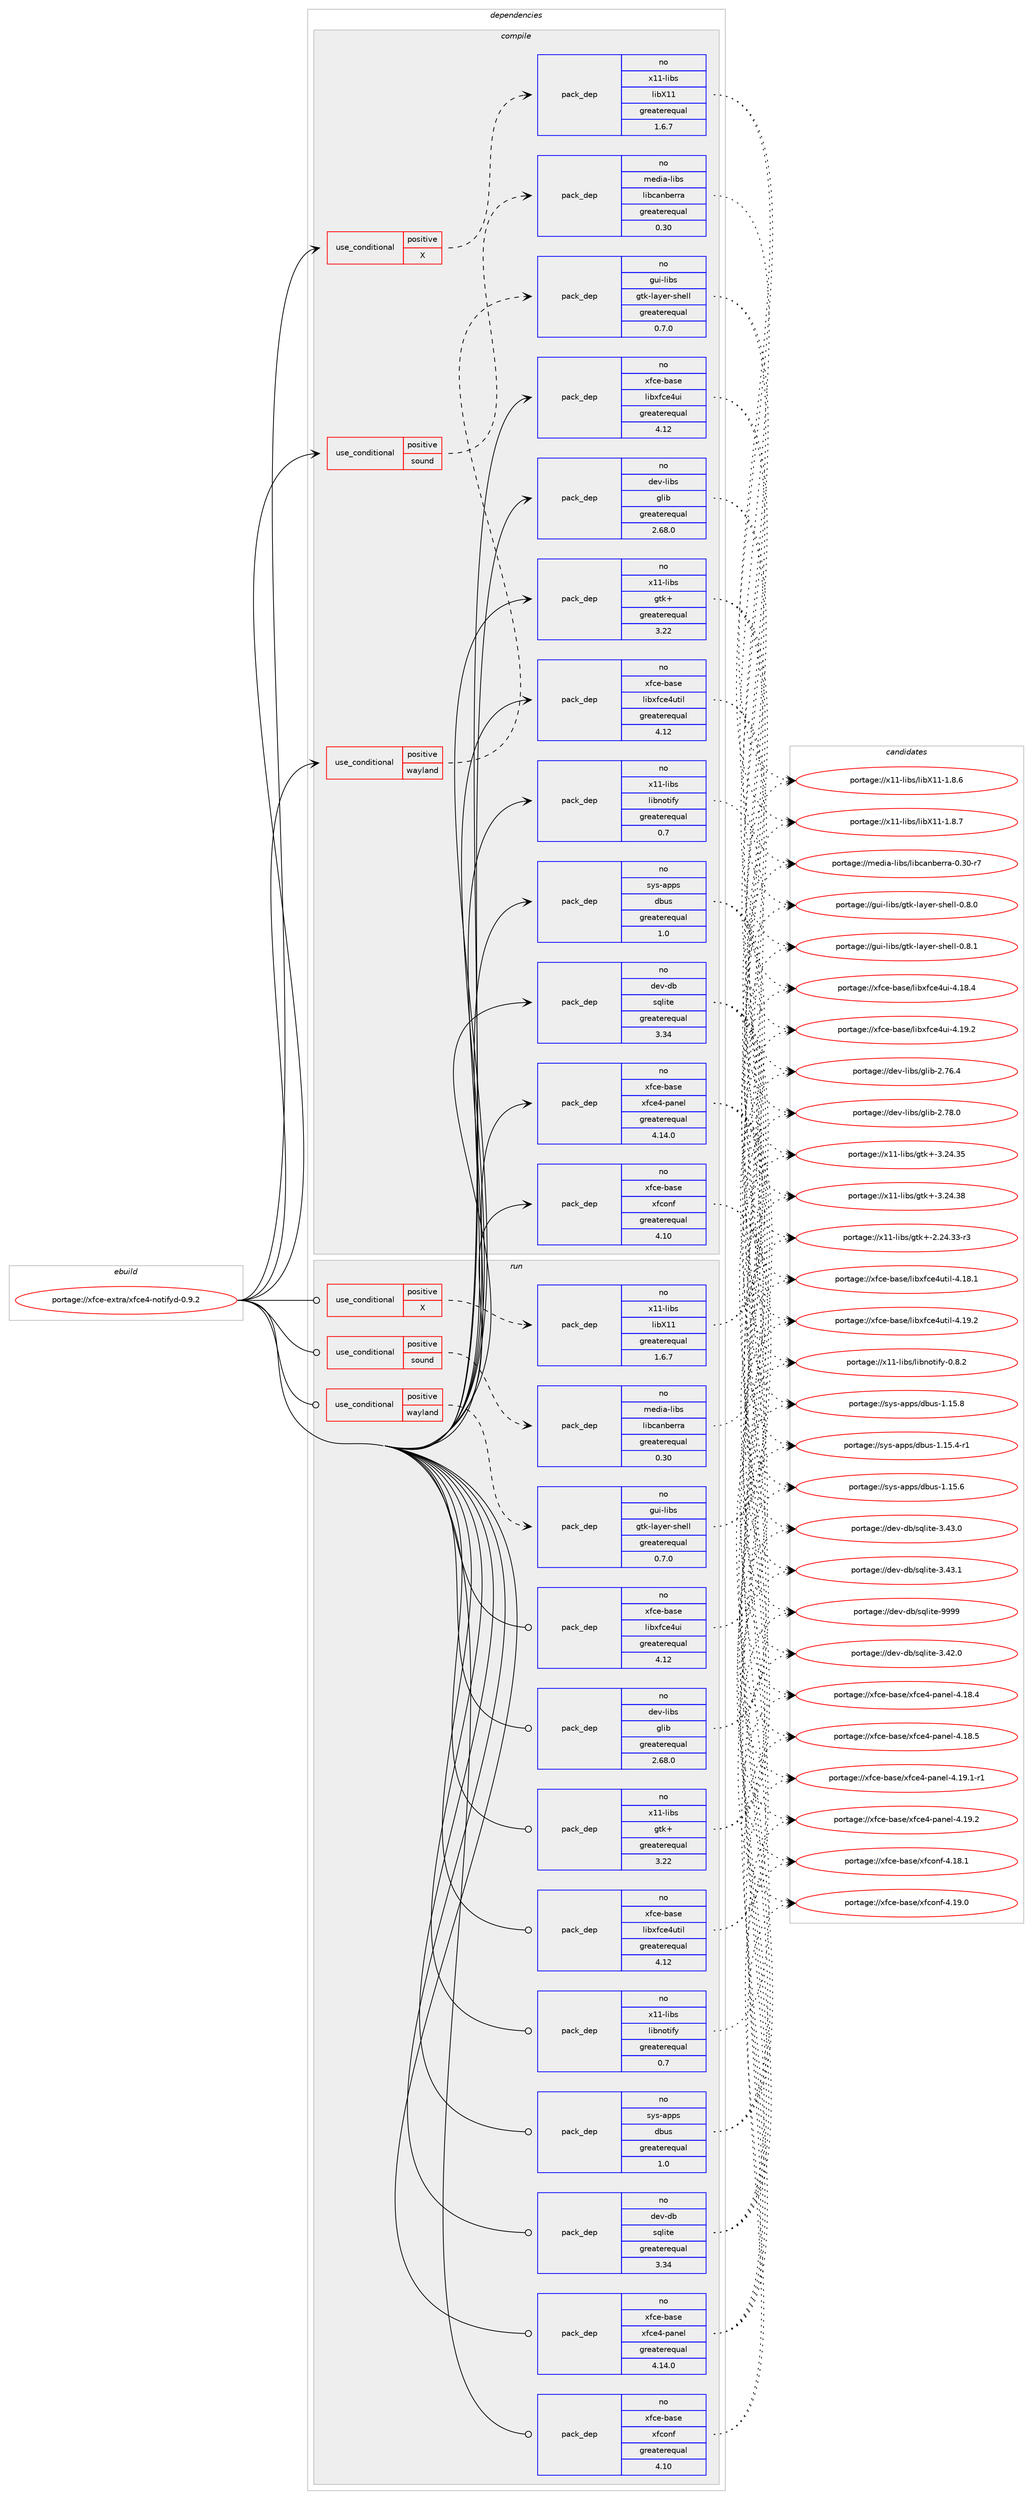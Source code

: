 digraph prolog {

# *************
# Graph options
# *************

newrank=true;
concentrate=true;
compound=true;
graph [rankdir=LR,fontname=Helvetica,fontsize=10,ranksep=1.5];#, ranksep=2.5, nodesep=0.2];
edge  [arrowhead=vee];
node  [fontname=Helvetica,fontsize=10];

# **********
# The ebuild
# **********

subgraph cluster_leftcol {
color=gray;
rank=same;
label=<<i>ebuild</i>>;
id [label="portage://xfce-extra/xfce4-notifyd-0.9.2", color=red, width=4, href="../xfce-extra/xfce4-notifyd-0.9.2.svg"];
}

# ****************
# The dependencies
# ****************

subgraph cluster_midcol {
color=gray;
label=<<i>dependencies</i>>;
subgraph cluster_compile {
fillcolor="#eeeeee";
style=filled;
label=<<i>compile</i>>;
subgraph cond196 {
dependency695 [label=<<TABLE BORDER="0" CELLBORDER="1" CELLSPACING="0" CELLPADDING="4"><TR><TD ROWSPAN="3" CELLPADDING="10">use_conditional</TD></TR><TR><TD>positive</TD></TR><TR><TD>X</TD></TR></TABLE>>, shape=none, color=red];
subgraph pack445 {
dependency696 [label=<<TABLE BORDER="0" CELLBORDER="1" CELLSPACING="0" CELLPADDING="4" WIDTH="220"><TR><TD ROWSPAN="6" CELLPADDING="30">pack_dep</TD></TR><TR><TD WIDTH="110">no</TD></TR><TR><TD>x11-libs</TD></TR><TR><TD>libX11</TD></TR><TR><TD>greaterequal</TD></TR><TR><TD>1.6.7</TD></TR></TABLE>>, shape=none, color=blue];
}
dependency695:e -> dependency696:w [weight=20,style="dashed",arrowhead="vee"];
}
id:e -> dependency695:w [weight=20,style="solid",arrowhead="vee"];
subgraph cond197 {
dependency697 [label=<<TABLE BORDER="0" CELLBORDER="1" CELLSPACING="0" CELLPADDING="4"><TR><TD ROWSPAN="3" CELLPADDING="10">use_conditional</TD></TR><TR><TD>positive</TD></TR><TR><TD>sound</TD></TR></TABLE>>, shape=none, color=red];
subgraph pack446 {
dependency698 [label=<<TABLE BORDER="0" CELLBORDER="1" CELLSPACING="0" CELLPADDING="4" WIDTH="220"><TR><TD ROWSPAN="6" CELLPADDING="30">pack_dep</TD></TR><TR><TD WIDTH="110">no</TD></TR><TR><TD>media-libs</TD></TR><TR><TD>libcanberra</TD></TR><TR><TD>greaterequal</TD></TR><TR><TD>0.30</TD></TR></TABLE>>, shape=none, color=blue];
}
dependency697:e -> dependency698:w [weight=20,style="dashed",arrowhead="vee"];
}
id:e -> dependency697:w [weight=20,style="solid",arrowhead="vee"];
subgraph cond198 {
dependency699 [label=<<TABLE BORDER="0" CELLBORDER="1" CELLSPACING="0" CELLPADDING="4"><TR><TD ROWSPAN="3" CELLPADDING="10">use_conditional</TD></TR><TR><TD>positive</TD></TR><TR><TD>wayland</TD></TR></TABLE>>, shape=none, color=red];
subgraph pack447 {
dependency700 [label=<<TABLE BORDER="0" CELLBORDER="1" CELLSPACING="0" CELLPADDING="4" WIDTH="220"><TR><TD ROWSPAN="6" CELLPADDING="30">pack_dep</TD></TR><TR><TD WIDTH="110">no</TD></TR><TR><TD>gui-libs</TD></TR><TR><TD>gtk-layer-shell</TD></TR><TR><TD>greaterequal</TD></TR><TR><TD>0.7.0</TD></TR></TABLE>>, shape=none, color=blue];
}
dependency699:e -> dependency700:w [weight=20,style="dashed",arrowhead="vee"];
}
id:e -> dependency699:w [weight=20,style="solid",arrowhead="vee"];
subgraph pack448 {
dependency701 [label=<<TABLE BORDER="0" CELLBORDER="1" CELLSPACING="0" CELLPADDING="4" WIDTH="220"><TR><TD ROWSPAN="6" CELLPADDING="30">pack_dep</TD></TR><TR><TD WIDTH="110">no</TD></TR><TR><TD>dev-db</TD></TR><TR><TD>sqlite</TD></TR><TR><TD>greaterequal</TD></TR><TR><TD>3.34</TD></TR></TABLE>>, shape=none, color=blue];
}
id:e -> dependency701:w [weight=20,style="solid",arrowhead="vee"];
subgraph pack449 {
dependency702 [label=<<TABLE BORDER="0" CELLBORDER="1" CELLSPACING="0" CELLPADDING="4" WIDTH="220"><TR><TD ROWSPAN="6" CELLPADDING="30">pack_dep</TD></TR><TR><TD WIDTH="110">no</TD></TR><TR><TD>dev-libs</TD></TR><TR><TD>glib</TD></TR><TR><TD>greaterequal</TD></TR><TR><TD>2.68.0</TD></TR></TABLE>>, shape=none, color=blue];
}
id:e -> dependency702:w [weight=20,style="solid",arrowhead="vee"];
subgraph pack450 {
dependency703 [label=<<TABLE BORDER="0" CELLBORDER="1" CELLSPACING="0" CELLPADDING="4" WIDTH="220"><TR><TD ROWSPAN="6" CELLPADDING="30">pack_dep</TD></TR><TR><TD WIDTH="110">no</TD></TR><TR><TD>sys-apps</TD></TR><TR><TD>dbus</TD></TR><TR><TD>greaterequal</TD></TR><TR><TD>1.0</TD></TR></TABLE>>, shape=none, color=blue];
}
id:e -> dependency703:w [weight=20,style="solid",arrowhead="vee"];
subgraph pack451 {
dependency704 [label=<<TABLE BORDER="0" CELLBORDER="1" CELLSPACING="0" CELLPADDING="4" WIDTH="220"><TR><TD ROWSPAN="6" CELLPADDING="30">pack_dep</TD></TR><TR><TD WIDTH="110">no</TD></TR><TR><TD>x11-libs</TD></TR><TR><TD>gtk+</TD></TR><TR><TD>greaterequal</TD></TR><TR><TD>3.22</TD></TR></TABLE>>, shape=none, color=blue];
}
id:e -> dependency704:w [weight=20,style="solid",arrowhead="vee"];
subgraph pack452 {
dependency705 [label=<<TABLE BORDER="0" CELLBORDER="1" CELLSPACING="0" CELLPADDING="4" WIDTH="220"><TR><TD ROWSPAN="6" CELLPADDING="30">pack_dep</TD></TR><TR><TD WIDTH="110">no</TD></TR><TR><TD>x11-libs</TD></TR><TR><TD>libnotify</TD></TR><TR><TD>greaterequal</TD></TR><TR><TD>0.7</TD></TR></TABLE>>, shape=none, color=blue];
}
id:e -> dependency705:w [weight=20,style="solid",arrowhead="vee"];
subgraph pack453 {
dependency706 [label=<<TABLE BORDER="0" CELLBORDER="1" CELLSPACING="0" CELLPADDING="4" WIDTH="220"><TR><TD ROWSPAN="6" CELLPADDING="30">pack_dep</TD></TR><TR><TD WIDTH="110">no</TD></TR><TR><TD>xfce-base</TD></TR><TR><TD>libxfce4ui</TD></TR><TR><TD>greaterequal</TD></TR><TR><TD>4.12</TD></TR></TABLE>>, shape=none, color=blue];
}
id:e -> dependency706:w [weight=20,style="solid",arrowhead="vee"];
subgraph pack454 {
dependency707 [label=<<TABLE BORDER="0" CELLBORDER="1" CELLSPACING="0" CELLPADDING="4" WIDTH="220"><TR><TD ROWSPAN="6" CELLPADDING="30">pack_dep</TD></TR><TR><TD WIDTH="110">no</TD></TR><TR><TD>xfce-base</TD></TR><TR><TD>libxfce4util</TD></TR><TR><TD>greaterequal</TD></TR><TR><TD>4.12</TD></TR></TABLE>>, shape=none, color=blue];
}
id:e -> dependency707:w [weight=20,style="solid",arrowhead="vee"];
subgraph pack455 {
dependency708 [label=<<TABLE BORDER="0" CELLBORDER="1" CELLSPACING="0" CELLPADDING="4" WIDTH="220"><TR><TD ROWSPAN="6" CELLPADDING="30">pack_dep</TD></TR><TR><TD WIDTH="110">no</TD></TR><TR><TD>xfce-base</TD></TR><TR><TD>xfce4-panel</TD></TR><TR><TD>greaterequal</TD></TR><TR><TD>4.14.0</TD></TR></TABLE>>, shape=none, color=blue];
}
id:e -> dependency708:w [weight=20,style="solid",arrowhead="vee"];
subgraph pack456 {
dependency709 [label=<<TABLE BORDER="0" CELLBORDER="1" CELLSPACING="0" CELLPADDING="4" WIDTH="220"><TR><TD ROWSPAN="6" CELLPADDING="30">pack_dep</TD></TR><TR><TD WIDTH="110">no</TD></TR><TR><TD>xfce-base</TD></TR><TR><TD>xfconf</TD></TR><TR><TD>greaterequal</TD></TR><TR><TD>4.10</TD></TR></TABLE>>, shape=none, color=blue];
}
id:e -> dependency709:w [weight=20,style="solid",arrowhead="vee"];
}
subgraph cluster_compileandrun {
fillcolor="#eeeeee";
style=filled;
label=<<i>compile and run</i>>;
}
subgraph cluster_run {
fillcolor="#eeeeee";
style=filled;
label=<<i>run</i>>;
subgraph cond199 {
dependency710 [label=<<TABLE BORDER="0" CELLBORDER="1" CELLSPACING="0" CELLPADDING="4"><TR><TD ROWSPAN="3" CELLPADDING="10">use_conditional</TD></TR><TR><TD>positive</TD></TR><TR><TD>X</TD></TR></TABLE>>, shape=none, color=red];
subgraph pack457 {
dependency711 [label=<<TABLE BORDER="0" CELLBORDER="1" CELLSPACING="0" CELLPADDING="4" WIDTH="220"><TR><TD ROWSPAN="6" CELLPADDING="30">pack_dep</TD></TR><TR><TD WIDTH="110">no</TD></TR><TR><TD>x11-libs</TD></TR><TR><TD>libX11</TD></TR><TR><TD>greaterequal</TD></TR><TR><TD>1.6.7</TD></TR></TABLE>>, shape=none, color=blue];
}
dependency710:e -> dependency711:w [weight=20,style="dashed",arrowhead="vee"];
}
id:e -> dependency710:w [weight=20,style="solid",arrowhead="odot"];
subgraph cond200 {
dependency712 [label=<<TABLE BORDER="0" CELLBORDER="1" CELLSPACING="0" CELLPADDING="4"><TR><TD ROWSPAN="3" CELLPADDING="10">use_conditional</TD></TR><TR><TD>positive</TD></TR><TR><TD>sound</TD></TR></TABLE>>, shape=none, color=red];
subgraph pack458 {
dependency713 [label=<<TABLE BORDER="0" CELLBORDER="1" CELLSPACING="0" CELLPADDING="4" WIDTH="220"><TR><TD ROWSPAN="6" CELLPADDING="30">pack_dep</TD></TR><TR><TD WIDTH="110">no</TD></TR><TR><TD>media-libs</TD></TR><TR><TD>libcanberra</TD></TR><TR><TD>greaterequal</TD></TR><TR><TD>0.30</TD></TR></TABLE>>, shape=none, color=blue];
}
dependency712:e -> dependency713:w [weight=20,style="dashed",arrowhead="vee"];
}
id:e -> dependency712:w [weight=20,style="solid",arrowhead="odot"];
subgraph cond201 {
dependency714 [label=<<TABLE BORDER="0" CELLBORDER="1" CELLSPACING="0" CELLPADDING="4"><TR><TD ROWSPAN="3" CELLPADDING="10">use_conditional</TD></TR><TR><TD>positive</TD></TR><TR><TD>wayland</TD></TR></TABLE>>, shape=none, color=red];
subgraph pack459 {
dependency715 [label=<<TABLE BORDER="0" CELLBORDER="1" CELLSPACING="0" CELLPADDING="4" WIDTH="220"><TR><TD ROWSPAN="6" CELLPADDING="30">pack_dep</TD></TR><TR><TD WIDTH="110">no</TD></TR><TR><TD>gui-libs</TD></TR><TR><TD>gtk-layer-shell</TD></TR><TR><TD>greaterequal</TD></TR><TR><TD>0.7.0</TD></TR></TABLE>>, shape=none, color=blue];
}
dependency714:e -> dependency715:w [weight=20,style="dashed",arrowhead="vee"];
}
id:e -> dependency714:w [weight=20,style="solid",arrowhead="odot"];
subgraph pack460 {
dependency716 [label=<<TABLE BORDER="0" CELLBORDER="1" CELLSPACING="0" CELLPADDING="4" WIDTH="220"><TR><TD ROWSPAN="6" CELLPADDING="30">pack_dep</TD></TR><TR><TD WIDTH="110">no</TD></TR><TR><TD>dev-db</TD></TR><TR><TD>sqlite</TD></TR><TR><TD>greaterequal</TD></TR><TR><TD>3.34</TD></TR></TABLE>>, shape=none, color=blue];
}
id:e -> dependency716:w [weight=20,style="solid",arrowhead="odot"];
subgraph pack461 {
dependency717 [label=<<TABLE BORDER="0" CELLBORDER="1" CELLSPACING="0" CELLPADDING="4" WIDTH="220"><TR><TD ROWSPAN="6" CELLPADDING="30">pack_dep</TD></TR><TR><TD WIDTH="110">no</TD></TR><TR><TD>dev-libs</TD></TR><TR><TD>glib</TD></TR><TR><TD>greaterequal</TD></TR><TR><TD>2.68.0</TD></TR></TABLE>>, shape=none, color=blue];
}
id:e -> dependency717:w [weight=20,style="solid",arrowhead="odot"];
subgraph pack462 {
dependency718 [label=<<TABLE BORDER="0" CELLBORDER="1" CELLSPACING="0" CELLPADDING="4" WIDTH="220"><TR><TD ROWSPAN="6" CELLPADDING="30">pack_dep</TD></TR><TR><TD WIDTH="110">no</TD></TR><TR><TD>sys-apps</TD></TR><TR><TD>dbus</TD></TR><TR><TD>greaterequal</TD></TR><TR><TD>1.0</TD></TR></TABLE>>, shape=none, color=blue];
}
id:e -> dependency718:w [weight=20,style="solid",arrowhead="odot"];
subgraph pack463 {
dependency719 [label=<<TABLE BORDER="0" CELLBORDER="1" CELLSPACING="0" CELLPADDING="4" WIDTH="220"><TR><TD ROWSPAN="6" CELLPADDING="30">pack_dep</TD></TR><TR><TD WIDTH="110">no</TD></TR><TR><TD>x11-libs</TD></TR><TR><TD>gtk+</TD></TR><TR><TD>greaterequal</TD></TR><TR><TD>3.22</TD></TR></TABLE>>, shape=none, color=blue];
}
id:e -> dependency719:w [weight=20,style="solid",arrowhead="odot"];
subgraph pack464 {
dependency720 [label=<<TABLE BORDER="0" CELLBORDER="1" CELLSPACING="0" CELLPADDING="4" WIDTH="220"><TR><TD ROWSPAN="6" CELLPADDING="30">pack_dep</TD></TR><TR><TD WIDTH="110">no</TD></TR><TR><TD>x11-libs</TD></TR><TR><TD>libnotify</TD></TR><TR><TD>greaterequal</TD></TR><TR><TD>0.7</TD></TR></TABLE>>, shape=none, color=blue];
}
id:e -> dependency720:w [weight=20,style="solid",arrowhead="odot"];
subgraph pack465 {
dependency721 [label=<<TABLE BORDER="0" CELLBORDER="1" CELLSPACING="0" CELLPADDING="4" WIDTH="220"><TR><TD ROWSPAN="6" CELLPADDING="30">pack_dep</TD></TR><TR><TD WIDTH="110">no</TD></TR><TR><TD>xfce-base</TD></TR><TR><TD>libxfce4ui</TD></TR><TR><TD>greaterequal</TD></TR><TR><TD>4.12</TD></TR></TABLE>>, shape=none, color=blue];
}
id:e -> dependency721:w [weight=20,style="solid",arrowhead="odot"];
subgraph pack466 {
dependency722 [label=<<TABLE BORDER="0" CELLBORDER="1" CELLSPACING="0" CELLPADDING="4" WIDTH="220"><TR><TD ROWSPAN="6" CELLPADDING="30">pack_dep</TD></TR><TR><TD WIDTH="110">no</TD></TR><TR><TD>xfce-base</TD></TR><TR><TD>libxfce4util</TD></TR><TR><TD>greaterequal</TD></TR><TR><TD>4.12</TD></TR></TABLE>>, shape=none, color=blue];
}
id:e -> dependency722:w [weight=20,style="solid",arrowhead="odot"];
subgraph pack467 {
dependency723 [label=<<TABLE BORDER="0" CELLBORDER="1" CELLSPACING="0" CELLPADDING="4" WIDTH="220"><TR><TD ROWSPAN="6" CELLPADDING="30">pack_dep</TD></TR><TR><TD WIDTH="110">no</TD></TR><TR><TD>xfce-base</TD></TR><TR><TD>xfce4-panel</TD></TR><TR><TD>greaterequal</TD></TR><TR><TD>4.14.0</TD></TR></TABLE>>, shape=none, color=blue];
}
id:e -> dependency723:w [weight=20,style="solid",arrowhead="odot"];
subgraph pack468 {
dependency724 [label=<<TABLE BORDER="0" CELLBORDER="1" CELLSPACING="0" CELLPADDING="4" WIDTH="220"><TR><TD ROWSPAN="6" CELLPADDING="30">pack_dep</TD></TR><TR><TD WIDTH="110">no</TD></TR><TR><TD>xfce-base</TD></TR><TR><TD>xfconf</TD></TR><TR><TD>greaterequal</TD></TR><TR><TD>4.10</TD></TR></TABLE>>, shape=none, color=blue];
}
id:e -> dependency724:w [weight=20,style="solid",arrowhead="odot"];
}
}

# **************
# The candidates
# **************

subgraph cluster_choices {
rank=same;
color=gray;
label=<<i>candidates</i>>;

subgraph choice445 {
color=black;
nodesep=1;
choice120494945108105981154710810598884949454946564654 [label="portage://x11-libs/libX11-1.8.6", color=red, width=4,href="../x11-libs/libX11-1.8.6.svg"];
choice120494945108105981154710810598884949454946564655 [label="portage://x11-libs/libX11-1.8.7", color=red, width=4,href="../x11-libs/libX11-1.8.7.svg"];
dependency696:e -> choice120494945108105981154710810598884949454946564654:w [style=dotted,weight="100"];
dependency696:e -> choice120494945108105981154710810598884949454946564655:w [style=dotted,weight="100"];
}
subgraph choice446 {
color=black;
nodesep=1;
choice10910110010597451081059811547108105989997110981011141149745484651484511455 [label="portage://media-libs/libcanberra-0.30-r7", color=red, width=4,href="../media-libs/libcanberra-0.30-r7.svg"];
dependency698:e -> choice10910110010597451081059811547108105989997110981011141149745484651484511455:w [style=dotted,weight="100"];
}
subgraph choice447 {
color=black;
nodesep=1;
choice103117105451081059811547103116107451089712110111445115104101108108454846564648 [label="portage://gui-libs/gtk-layer-shell-0.8.0", color=red, width=4,href="../gui-libs/gtk-layer-shell-0.8.0.svg"];
choice103117105451081059811547103116107451089712110111445115104101108108454846564649 [label="portage://gui-libs/gtk-layer-shell-0.8.1", color=red, width=4,href="../gui-libs/gtk-layer-shell-0.8.1.svg"];
dependency700:e -> choice103117105451081059811547103116107451089712110111445115104101108108454846564648:w [style=dotted,weight="100"];
dependency700:e -> choice103117105451081059811547103116107451089712110111445115104101108108454846564649:w [style=dotted,weight="100"];
}
subgraph choice448 {
color=black;
nodesep=1;
choice10010111845100984711511310810511610145514652504648 [label="portage://dev-db/sqlite-3.42.0", color=red, width=4,href="../dev-db/sqlite-3.42.0.svg"];
choice10010111845100984711511310810511610145514652514648 [label="portage://dev-db/sqlite-3.43.0", color=red, width=4,href="../dev-db/sqlite-3.43.0.svg"];
choice10010111845100984711511310810511610145514652514649 [label="portage://dev-db/sqlite-3.43.1", color=red, width=4,href="../dev-db/sqlite-3.43.1.svg"];
choice1001011184510098471151131081051161014557575757 [label="portage://dev-db/sqlite-9999", color=red, width=4,href="../dev-db/sqlite-9999.svg"];
dependency701:e -> choice10010111845100984711511310810511610145514652504648:w [style=dotted,weight="100"];
dependency701:e -> choice10010111845100984711511310810511610145514652514648:w [style=dotted,weight="100"];
dependency701:e -> choice10010111845100984711511310810511610145514652514649:w [style=dotted,weight="100"];
dependency701:e -> choice1001011184510098471151131081051161014557575757:w [style=dotted,weight="100"];
}
subgraph choice449 {
color=black;
nodesep=1;
choice1001011184510810598115471031081059845504655544652 [label="portage://dev-libs/glib-2.76.4", color=red, width=4,href="../dev-libs/glib-2.76.4.svg"];
choice1001011184510810598115471031081059845504655564648 [label="portage://dev-libs/glib-2.78.0", color=red, width=4,href="../dev-libs/glib-2.78.0.svg"];
dependency702:e -> choice1001011184510810598115471031081059845504655544652:w [style=dotted,weight="100"];
dependency702:e -> choice1001011184510810598115471031081059845504655564648:w [style=dotted,weight="100"];
}
subgraph choice450 {
color=black;
nodesep=1;
choice11512111545971121121154710098117115454946495346524511449 [label="portage://sys-apps/dbus-1.15.4-r1", color=red, width=4,href="../sys-apps/dbus-1.15.4-r1.svg"];
choice1151211154597112112115471009811711545494649534654 [label="portage://sys-apps/dbus-1.15.6", color=red, width=4,href="../sys-apps/dbus-1.15.6.svg"];
choice1151211154597112112115471009811711545494649534656 [label="portage://sys-apps/dbus-1.15.8", color=red, width=4,href="../sys-apps/dbus-1.15.8.svg"];
dependency703:e -> choice11512111545971121121154710098117115454946495346524511449:w [style=dotted,weight="100"];
dependency703:e -> choice1151211154597112112115471009811711545494649534654:w [style=dotted,weight="100"];
dependency703:e -> choice1151211154597112112115471009811711545494649534656:w [style=dotted,weight="100"];
}
subgraph choice451 {
color=black;
nodesep=1;
choice12049494510810598115471031161074345504650524651514511451 [label="portage://x11-libs/gtk+-2.24.33-r3", color=red, width=4,href="../x11-libs/gtk+-2.24.33-r3.svg"];
choice1204949451081059811547103116107434551465052465153 [label="portage://x11-libs/gtk+-3.24.35", color=red, width=4,href="../x11-libs/gtk+-3.24.35.svg"];
choice1204949451081059811547103116107434551465052465156 [label="portage://x11-libs/gtk+-3.24.38", color=red, width=4,href="../x11-libs/gtk+-3.24.38.svg"];
dependency704:e -> choice12049494510810598115471031161074345504650524651514511451:w [style=dotted,weight="100"];
dependency704:e -> choice1204949451081059811547103116107434551465052465153:w [style=dotted,weight="100"];
dependency704:e -> choice1204949451081059811547103116107434551465052465156:w [style=dotted,weight="100"];
}
subgraph choice452 {
color=black;
nodesep=1;
choice120494945108105981154710810598110111116105102121454846564650 [label="portage://x11-libs/libnotify-0.8.2", color=red, width=4,href="../x11-libs/libnotify-0.8.2.svg"];
dependency705:e -> choice120494945108105981154710810598110111116105102121454846564650:w [style=dotted,weight="100"];
}
subgraph choice453 {
color=black;
nodesep=1;
choice120102991014598971151014710810598120102991015211710545524649564652 [label="portage://xfce-base/libxfce4ui-4.18.4", color=red, width=4,href="../xfce-base/libxfce4ui-4.18.4.svg"];
choice120102991014598971151014710810598120102991015211710545524649574650 [label="portage://xfce-base/libxfce4ui-4.19.2", color=red, width=4,href="../xfce-base/libxfce4ui-4.19.2.svg"];
dependency706:e -> choice120102991014598971151014710810598120102991015211710545524649564652:w [style=dotted,weight="100"];
dependency706:e -> choice120102991014598971151014710810598120102991015211710545524649574650:w [style=dotted,weight="100"];
}
subgraph choice454 {
color=black;
nodesep=1;
choice120102991014598971151014710810598120102991015211711610510845524649564649 [label="portage://xfce-base/libxfce4util-4.18.1", color=red, width=4,href="../xfce-base/libxfce4util-4.18.1.svg"];
choice120102991014598971151014710810598120102991015211711610510845524649574650 [label="portage://xfce-base/libxfce4util-4.19.2", color=red, width=4,href="../xfce-base/libxfce4util-4.19.2.svg"];
dependency707:e -> choice120102991014598971151014710810598120102991015211711610510845524649564649:w [style=dotted,weight="100"];
dependency707:e -> choice120102991014598971151014710810598120102991015211711610510845524649574650:w [style=dotted,weight="100"];
}
subgraph choice455 {
color=black;
nodesep=1;
choice12010299101459897115101471201029910152451129711010110845524649564652 [label="portage://xfce-base/xfce4-panel-4.18.4", color=red, width=4,href="../xfce-base/xfce4-panel-4.18.4.svg"];
choice12010299101459897115101471201029910152451129711010110845524649564653 [label="portage://xfce-base/xfce4-panel-4.18.5", color=red, width=4,href="../xfce-base/xfce4-panel-4.18.5.svg"];
choice120102991014598971151014712010299101524511297110101108455246495746494511449 [label="portage://xfce-base/xfce4-panel-4.19.1-r1", color=red, width=4,href="../xfce-base/xfce4-panel-4.19.1-r1.svg"];
choice12010299101459897115101471201029910152451129711010110845524649574650 [label="portage://xfce-base/xfce4-panel-4.19.2", color=red, width=4,href="../xfce-base/xfce4-panel-4.19.2.svg"];
dependency708:e -> choice12010299101459897115101471201029910152451129711010110845524649564652:w [style=dotted,weight="100"];
dependency708:e -> choice12010299101459897115101471201029910152451129711010110845524649564653:w [style=dotted,weight="100"];
dependency708:e -> choice120102991014598971151014712010299101524511297110101108455246495746494511449:w [style=dotted,weight="100"];
dependency708:e -> choice12010299101459897115101471201029910152451129711010110845524649574650:w [style=dotted,weight="100"];
}
subgraph choice456 {
color=black;
nodesep=1;
choice12010299101459897115101471201029911111010245524649564649 [label="portage://xfce-base/xfconf-4.18.1", color=red, width=4,href="../xfce-base/xfconf-4.18.1.svg"];
choice12010299101459897115101471201029911111010245524649574648 [label="portage://xfce-base/xfconf-4.19.0", color=red, width=4,href="../xfce-base/xfconf-4.19.0.svg"];
dependency709:e -> choice12010299101459897115101471201029911111010245524649564649:w [style=dotted,weight="100"];
dependency709:e -> choice12010299101459897115101471201029911111010245524649574648:w [style=dotted,weight="100"];
}
subgraph choice457 {
color=black;
nodesep=1;
choice120494945108105981154710810598884949454946564654 [label="portage://x11-libs/libX11-1.8.6", color=red, width=4,href="../x11-libs/libX11-1.8.6.svg"];
choice120494945108105981154710810598884949454946564655 [label="portage://x11-libs/libX11-1.8.7", color=red, width=4,href="../x11-libs/libX11-1.8.7.svg"];
dependency711:e -> choice120494945108105981154710810598884949454946564654:w [style=dotted,weight="100"];
dependency711:e -> choice120494945108105981154710810598884949454946564655:w [style=dotted,weight="100"];
}
subgraph choice458 {
color=black;
nodesep=1;
choice10910110010597451081059811547108105989997110981011141149745484651484511455 [label="portage://media-libs/libcanberra-0.30-r7", color=red, width=4,href="../media-libs/libcanberra-0.30-r7.svg"];
dependency713:e -> choice10910110010597451081059811547108105989997110981011141149745484651484511455:w [style=dotted,weight="100"];
}
subgraph choice459 {
color=black;
nodesep=1;
choice103117105451081059811547103116107451089712110111445115104101108108454846564648 [label="portage://gui-libs/gtk-layer-shell-0.8.0", color=red, width=4,href="../gui-libs/gtk-layer-shell-0.8.0.svg"];
choice103117105451081059811547103116107451089712110111445115104101108108454846564649 [label="portage://gui-libs/gtk-layer-shell-0.8.1", color=red, width=4,href="../gui-libs/gtk-layer-shell-0.8.1.svg"];
dependency715:e -> choice103117105451081059811547103116107451089712110111445115104101108108454846564648:w [style=dotted,weight="100"];
dependency715:e -> choice103117105451081059811547103116107451089712110111445115104101108108454846564649:w [style=dotted,weight="100"];
}
subgraph choice460 {
color=black;
nodesep=1;
choice10010111845100984711511310810511610145514652504648 [label="portage://dev-db/sqlite-3.42.0", color=red, width=4,href="../dev-db/sqlite-3.42.0.svg"];
choice10010111845100984711511310810511610145514652514648 [label="portage://dev-db/sqlite-3.43.0", color=red, width=4,href="../dev-db/sqlite-3.43.0.svg"];
choice10010111845100984711511310810511610145514652514649 [label="portage://dev-db/sqlite-3.43.1", color=red, width=4,href="../dev-db/sqlite-3.43.1.svg"];
choice1001011184510098471151131081051161014557575757 [label="portage://dev-db/sqlite-9999", color=red, width=4,href="../dev-db/sqlite-9999.svg"];
dependency716:e -> choice10010111845100984711511310810511610145514652504648:w [style=dotted,weight="100"];
dependency716:e -> choice10010111845100984711511310810511610145514652514648:w [style=dotted,weight="100"];
dependency716:e -> choice10010111845100984711511310810511610145514652514649:w [style=dotted,weight="100"];
dependency716:e -> choice1001011184510098471151131081051161014557575757:w [style=dotted,weight="100"];
}
subgraph choice461 {
color=black;
nodesep=1;
choice1001011184510810598115471031081059845504655544652 [label="portage://dev-libs/glib-2.76.4", color=red, width=4,href="../dev-libs/glib-2.76.4.svg"];
choice1001011184510810598115471031081059845504655564648 [label="portage://dev-libs/glib-2.78.0", color=red, width=4,href="../dev-libs/glib-2.78.0.svg"];
dependency717:e -> choice1001011184510810598115471031081059845504655544652:w [style=dotted,weight="100"];
dependency717:e -> choice1001011184510810598115471031081059845504655564648:w [style=dotted,weight="100"];
}
subgraph choice462 {
color=black;
nodesep=1;
choice11512111545971121121154710098117115454946495346524511449 [label="portage://sys-apps/dbus-1.15.4-r1", color=red, width=4,href="../sys-apps/dbus-1.15.4-r1.svg"];
choice1151211154597112112115471009811711545494649534654 [label="portage://sys-apps/dbus-1.15.6", color=red, width=4,href="../sys-apps/dbus-1.15.6.svg"];
choice1151211154597112112115471009811711545494649534656 [label="portage://sys-apps/dbus-1.15.8", color=red, width=4,href="../sys-apps/dbus-1.15.8.svg"];
dependency718:e -> choice11512111545971121121154710098117115454946495346524511449:w [style=dotted,weight="100"];
dependency718:e -> choice1151211154597112112115471009811711545494649534654:w [style=dotted,weight="100"];
dependency718:e -> choice1151211154597112112115471009811711545494649534656:w [style=dotted,weight="100"];
}
subgraph choice463 {
color=black;
nodesep=1;
choice12049494510810598115471031161074345504650524651514511451 [label="portage://x11-libs/gtk+-2.24.33-r3", color=red, width=4,href="../x11-libs/gtk+-2.24.33-r3.svg"];
choice1204949451081059811547103116107434551465052465153 [label="portage://x11-libs/gtk+-3.24.35", color=red, width=4,href="../x11-libs/gtk+-3.24.35.svg"];
choice1204949451081059811547103116107434551465052465156 [label="portage://x11-libs/gtk+-3.24.38", color=red, width=4,href="../x11-libs/gtk+-3.24.38.svg"];
dependency719:e -> choice12049494510810598115471031161074345504650524651514511451:w [style=dotted,weight="100"];
dependency719:e -> choice1204949451081059811547103116107434551465052465153:w [style=dotted,weight="100"];
dependency719:e -> choice1204949451081059811547103116107434551465052465156:w [style=dotted,weight="100"];
}
subgraph choice464 {
color=black;
nodesep=1;
choice120494945108105981154710810598110111116105102121454846564650 [label="portage://x11-libs/libnotify-0.8.2", color=red, width=4,href="../x11-libs/libnotify-0.8.2.svg"];
dependency720:e -> choice120494945108105981154710810598110111116105102121454846564650:w [style=dotted,weight="100"];
}
subgraph choice465 {
color=black;
nodesep=1;
choice120102991014598971151014710810598120102991015211710545524649564652 [label="portage://xfce-base/libxfce4ui-4.18.4", color=red, width=4,href="../xfce-base/libxfce4ui-4.18.4.svg"];
choice120102991014598971151014710810598120102991015211710545524649574650 [label="portage://xfce-base/libxfce4ui-4.19.2", color=red, width=4,href="../xfce-base/libxfce4ui-4.19.2.svg"];
dependency721:e -> choice120102991014598971151014710810598120102991015211710545524649564652:w [style=dotted,weight="100"];
dependency721:e -> choice120102991014598971151014710810598120102991015211710545524649574650:w [style=dotted,weight="100"];
}
subgraph choice466 {
color=black;
nodesep=1;
choice120102991014598971151014710810598120102991015211711610510845524649564649 [label="portage://xfce-base/libxfce4util-4.18.1", color=red, width=4,href="../xfce-base/libxfce4util-4.18.1.svg"];
choice120102991014598971151014710810598120102991015211711610510845524649574650 [label="portage://xfce-base/libxfce4util-4.19.2", color=red, width=4,href="../xfce-base/libxfce4util-4.19.2.svg"];
dependency722:e -> choice120102991014598971151014710810598120102991015211711610510845524649564649:w [style=dotted,weight="100"];
dependency722:e -> choice120102991014598971151014710810598120102991015211711610510845524649574650:w [style=dotted,weight="100"];
}
subgraph choice467 {
color=black;
nodesep=1;
choice12010299101459897115101471201029910152451129711010110845524649564652 [label="portage://xfce-base/xfce4-panel-4.18.4", color=red, width=4,href="../xfce-base/xfce4-panel-4.18.4.svg"];
choice12010299101459897115101471201029910152451129711010110845524649564653 [label="portage://xfce-base/xfce4-panel-4.18.5", color=red, width=4,href="../xfce-base/xfce4-panel-4.18.5.svg"];
choice120102991014598971151014712010299101524511297110101108455246495746494511449 [label="portage://xfce-base/xfce4-panel-4.19.1-r1", color=red, width=4,href="../xfce-base/xfce4-panel-4.19.1-r1.svg"];
choice12010299101459897115101471201029910152451129711010110845524649574650 [label="portage://xfce-base/xfce4-panel-4.19.2", color=red, width=4,href="../xfce-base/xfce4-panel-4.19.2.svg"];
dependency723:e -> choice12010299101459897115101471201029910152451129711010110845524649564652:w [style=dotted,weight="100"];
dependency723:e -> choice12010299101459897115101471201029910152451129711010110845524649564653:w [style=dotted,weight="100"];
dependency723:e -> choice120102991014598971151014712010299101524511297110101108455246495746494511449:w [style=dotted,weight="100"];
dependency723:e -> choice12010299101459897115101471201029910152451129711010110845524649574650:w [style=dotted,weight="100"];
}
subgraph choice468 {
color=black;
nodesep=1;
choice12010299101459897115101471201029911111010245524649564649 [label="portage://xfce-base/xfconf-4.18.1", color=red, width=4,href="../xfce-base/xfconf-4.18.1.svg"];
choice12010299101459897115101471201029911111010245524649574648 [label="portage://xfce-base/xfconf-4.19.0", color=red, width=4,href="../xfce-base/xfconf-4.19.0.svg"];
dependency724:e -> choice12010299101459897115101471201029911111010245524649564649:w [style=dotted,weight="100"];
dependency724:e -> choice12010299101459897115101471201029911111010245524649574648:w [style=dotted,weight="100"];
}
}

}
